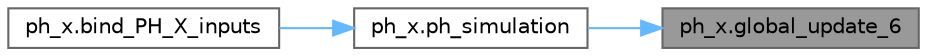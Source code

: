 digraph "ph_x.global_update_6"
{
 // LATEX_PDF_SIZE
  bgcolor="transparent";
  edge [fontname=Helvetica,fontsize=10,labelfontname=Helvetica,labelfontsize=10];
  node [fontname=Helvetica,fontsize=10,shape=box,height=0.2,width=0.4];
  rankdir="RL";
  Node1 [label="ph_x.global_update_6",height=0.2,width=0.4,color="gray40", fillcolor="grey60", style="filled", fontcolor="black",tooltip="'STARTED PH SIMULATION'"];
  Node1 -> Node2 [dir="back",color="steelblue1",style="solid"];
  Node2 [label="ph_x.ph_simulation",height=0.2,width=0.4,color="grey40", fillcolor="white", style="filled",URL="$df/d6e/namespaceph__x.html#a4f1c57be159bc34a0ce733f5163e7aa9",tooltip=" "];
  Node2 -> Node3 [dir="back",color="steelblue1",style="solid"];
  Node3 [label="ph_x.bind_PH_X_inputs",height=0.2,width=0.4,color="grey40", fillcolor="white", style="filled",URL="$df/d6e/namespaceph__x.html#a7e3c5adb8191e51939fc4410b155b5f4",tooltip=" "];
}

